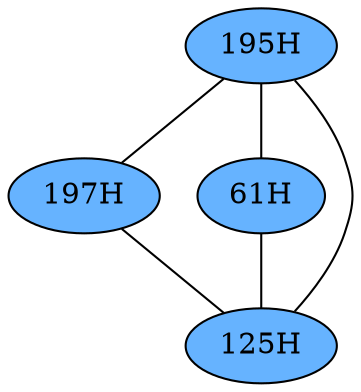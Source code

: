 // The Round Table
graph {
	"195H" [fillcolor="#66B3FF" style=radial]
	"197H" [fillcolor="#66B3FF" style=radial]
	"195H" -- "197H" [penwidth=1]
	"195H" [fillcolor="#66B3FF" style=radial]
	"61H" [fillcolor="#66B3FF" style=radial]
	"195H" -- "61H" [penwidth=1]
	"195H" [fillcolor="#66B3FF" style=radial]
	"125H" [fillcolor="#66B3FF" style=radial]
	"195H" -- "125H" [penwidth=1]
	"197H" [fillcolor="#66B3FF" style=radial]
	"125H" [fillcolor="#66B3FF" style=radial]
	"197H" -- "125H" [penwidth=1]
	"61H" [fillcolor="#66B3FF" style=radial]
	"125H" [fillcolor="#66B3FF" style=radial]
	"61H" -- "125H" [penwidth=1]
}
